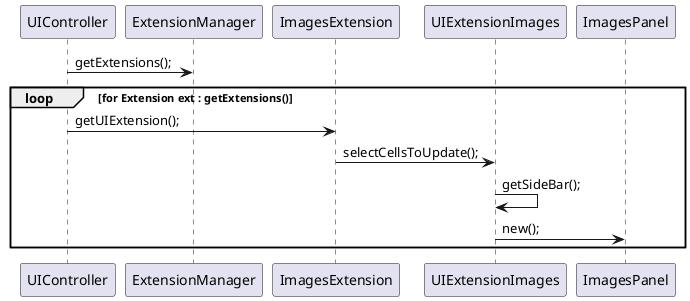   @startuml doc-files/core06_01_design_getSideBar.png
  participant UIController as uic
  participant ExtensionManager as extM
  participant ImagesExtension as iExt
  participant UIExtensionImages as uiExtImages
  participant ImagesPanel as imgPanel
  uic -> extM : getExtensions();

  loop for Extension ext : getExtensions()
        uic -> iExt : getUIExtension();
        iExt -> uiExtImages : selectCellsToUpdate();
        uiExtImages -> uiExtImages : getSideBar();
        uiExtImages -> imgPanel : new();
  end
  @enduml